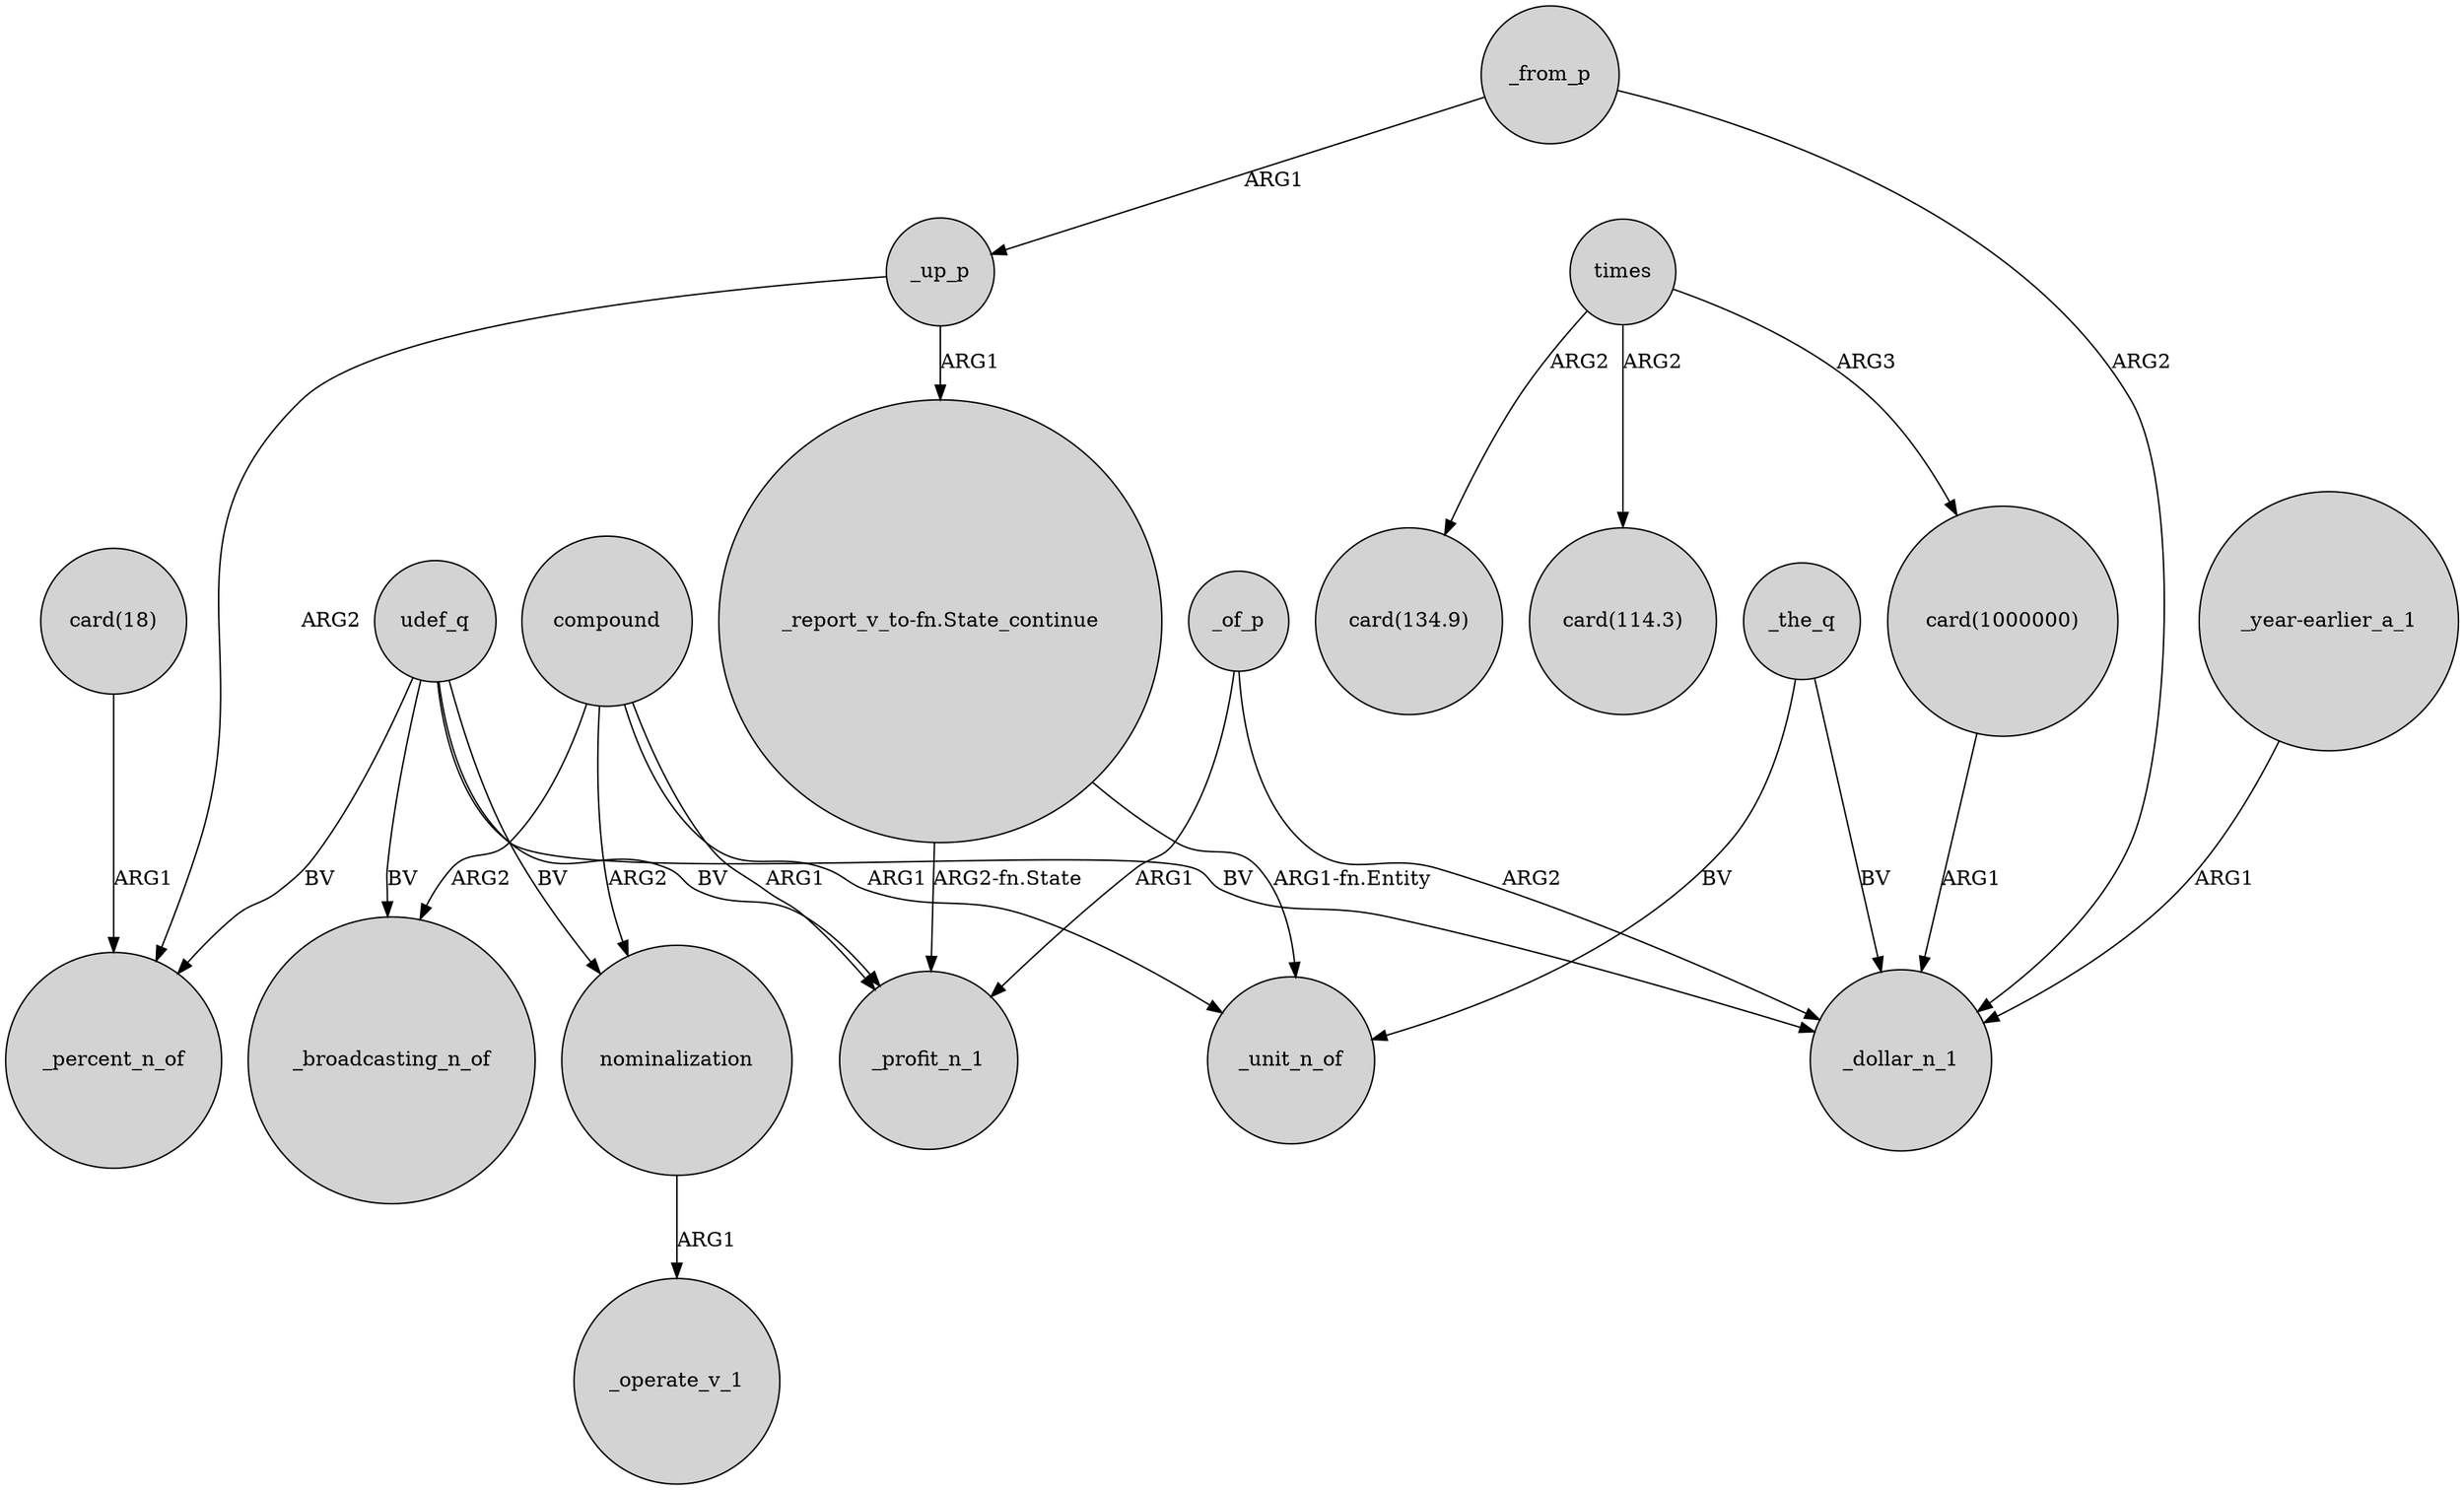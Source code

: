 digraph {
	node [shape=circle style=filled]
	_up_p -> _percent_n_of [label=ARG2]
	"_report_v_to-fn.State_continue" -> _unit_n_of [label="ARG1-fn.Entity"]
	"card(18)" -> _percent_n_of [label=ARG1]
	compound -> _broadcasting_n_of [label=ARG2]
	udef_q -> _broadcasting_n_of [label=BV]
	udef_q -> nominalization [label=BV]
	nominalization -> _operate_v_1 [label=ARG1]
	times -> "card(1000000)" [label=ARG3]
	udef_q -> _profit_n_1 [label=BV]
	"_year-earlier_a_1" -> _dollar_n_1 [label=ARG1]
	_the_q -> _dollar_n_1 [label=BV]
	compound -> nominalization [label=ARG2]
	udef_q -> _percent_n_of [label=BV]
	_of_p -> _profit_n_1 [label=ARG1]
	times -> "card(134.9)" [label=ARG2]
	"_report_v_to-fn.State_continue" -> _profit_n_1 [label="ARG2-fn.State"]
	compound -> _profit_n_1 [label=ARG1]
	udef_q -> _dollar_n_1 [label=BV]
	"card(1000000)" -> _dollar_n_1 [label=ARG1]
	times -> "card(114.3)" [label=ARG2]
	_up_p -> "_report_v_to-fn.State_continue" [label=ARG1]
	compound -> _unit_n_of [label=ARG1]
	_from_p -> _up_p [label=ARG1]
	_of_p -> _dollar_n_1 [label=ARG2]
	_the_q -> _unit_n_of [label=BV]
	_from_p -> _dollar_n_1 [label=ARG2]
}

